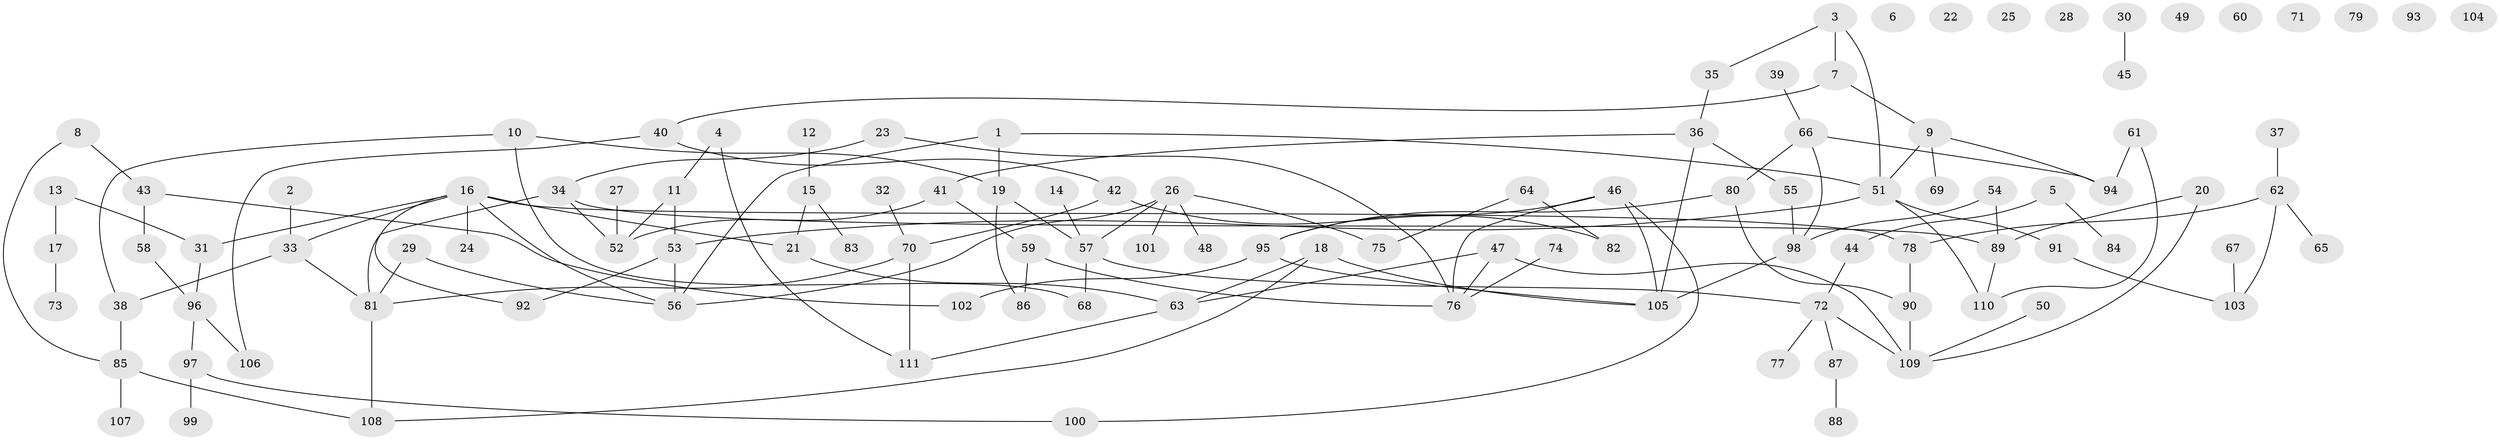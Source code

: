 // Generated by graph-tools (version 1.1) at 2025/00/03/09/25 03:00:53]
// undirected, 111 vertices, 135 edges
graph export_dot {
graph [start="1"]
  node [color=gray90,style=filled];
  1;
  2;
  3;
  4;
  5;
  6;
  7;
  8;
  9;
  10;
  11;
  12;
  13;
  14;
  15;
  16;
  17;
  18;
  19;
  20;
  21;
  22;
  23;
  24;
  25;
  26;
  27;
  28;
  29;
  30;
  31;
  32;
  33;
  34;
  35;
  36;
  37;
  38;
  39;
  40;
  41;
  42;
  43;
  44;
  45;
  46;
  47;
  48;
  49;
  50;
  51;
  52;
  53;
  54;
  55;
  56;
  57;
  58;
  59;
  60;
  61;
  62;
  63;
  64;
  65;
  66;
  67;
  68;
  69;
  70;
  71;
  72;
  73;
  74;
  75;
  76;
  77;
  78;
  79;
  80;
  81;
  82;
  83;
  84;
  85;
  86;
  87;
  88;
  89;
  90;
  91;
  92;
  93;
  94;
  95;
  96;
  97;
  98;
  99;
  100;
  101;
  102;
  103;
  104;
  105;
  106;
  107;
  108;
  109;
  110;
  111;
  1 -- 19;
  1 -- 51;
  1 -- 56;
  2 -- 33;
  3 -- 7;
  3 -- 35;
  3 -- 51;
  4 -- 11;
  4 -- 111;
  5 -- 44;
  5 -- 84;
  7 -- 9;
  7 -- 40;
  8 -- 43;
  8 -- 85;
  9 -- 51;
  9 -- 69;
  9 -- 94;
  10 -- 19;
  10 -- 38;
  10 -- 68;
  11 -- 52;
  11 -- 53;
  12 -- 15;
  13 -- 17;
  13 -- 31;
  14 -- 57;
  15 -- 21;
  15 -- 83;
  16 -- 21;
  16 -- 24;
  16 -- 31;
  16 -- 33;
  16 -- 56;
  16 -- 78;
  16 -- 92;
  17 -- 73;
  18 -- 63;
  18 -- 105;
  18 -- 108;
  19 -- 57;
  19 -- 86;
  20 -- 89;
  20 -- 109;
  21 -- 63;
  23 -- 34;
  23 -- 76;
  26 -- 48;
  26 -- 56;
  26 -- 57;
  26 -- 75;
  26 -- 101;
  27 -- 52;
  29 -- 56;
  29 -- 81;
  30 -- 45;
  31 -- 96;
  32 -- 70;
  33 -- 38;
  33 -- 81;
  34 -- 52;
  34 -- 81;
  34 -- 89;
  35 -- 36;
  36 -- 41;
  36 -- 55;
  36 -- 105;
  37 -- 62;
  38 -- 85;
  39 -- 66;
  40 -- 42;
  40 -- 106;
  41 -- 52;
  41 -- 59;
  42 -- 70;
  42 -- 82;
  43 -- 58;
  43 -- 102;
  44 -- 72;
  46 -- 76;
  46 -- 95;
  46 -- 100;
  46 -- 105;
  47 -- 63;
  47 -- 76;
  47 -- 109;
  50 -- 109;
  51 -- 53;
  51 -- 91;
  51 -- 110;
  53 -- 56;
  53 -- 92;
  54 -- 89;
  54 -- 98;
  55 -- 98;
  57 -- 68;
  57 -- 72;
  58 -- 96;
  59 -- 76;
  59 -- 86;
  61 -- 94;
  61 -- 110;
  62 -- 65;
  62 -- 78;
  62 -- 103;
  63 -- 111;
  64 -- 75;
  64 -- 82;
  66 -- 80;
  66 -- 94;
  66 -- 98;
  67 -- 103;
  70 -- 81;
  70 -- 111;
  72 -- 77;
  72 -- 87;
  72 -- 109;
  74 -- 76;
  78 -- 90;
  80 -- 90;
  80 -- 95;
  81 -- 108;
  85 -- 107;
  85 -- 108;
  87 -- 88;
  89 -- 110;
  90 -- 109;
  91 -- 103;
  95 -- 102;
  95 -- 105;
  96 -- 97;
  96 -- 106;
  97 -- 99;
  97 -- 100;
  98 -- 105;
}
